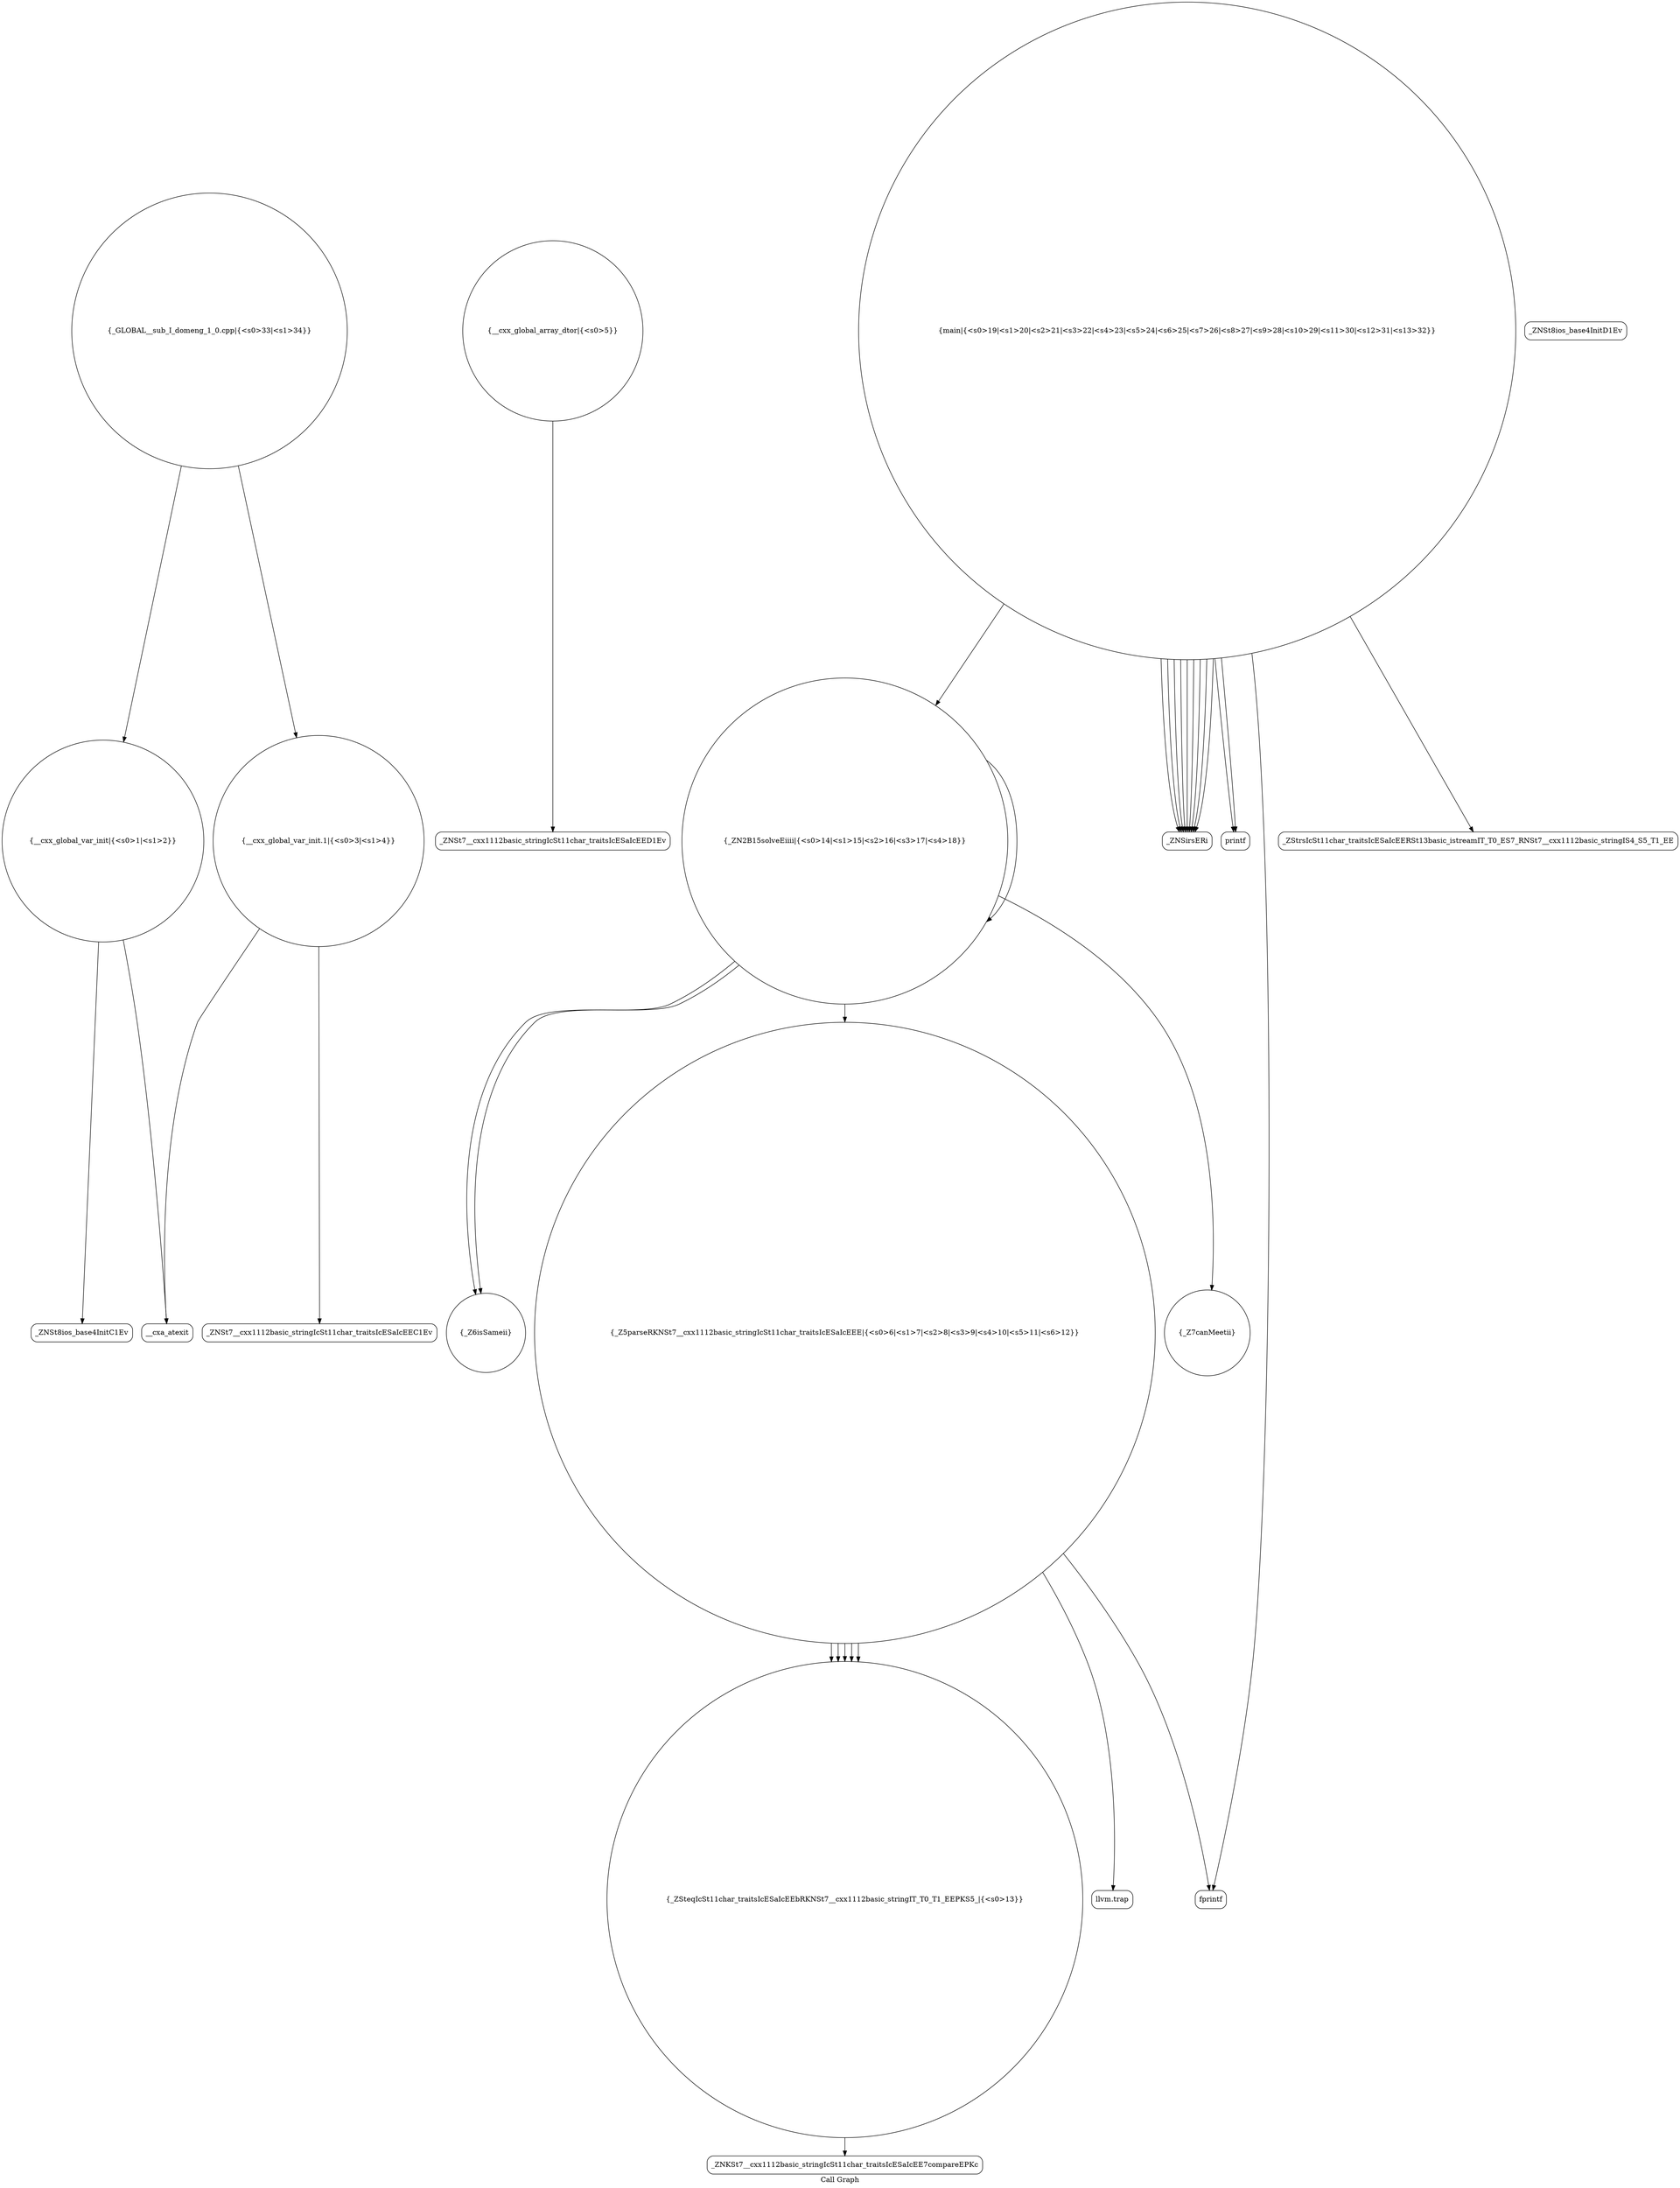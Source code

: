 digraph "Call Graph" {
	label="Call Graph";

	Node0x55dae3da1f10 [shape=record,shape=circle,label="{__cxx_global_var_init|{<s0>1|<s1>2}}"];
	Node0x55dae3da1f10:s0 -> Node0x55dae3da23a0[color=black];
	Node0x55dae3da1f10:s1 -> Node0x55dae3da24a0[color=black];
	Node0x55dae3da26a0 [shape=record,shape=Mrecord,label="{_ZNSt7__cxx1112basic_stringIcSt11char_traitsIcESaIcEED1Ev}"];
	Node0x55dae3da2a20 [shape=record,shape=circle,label="{_ZN2B15solveEiiii|{<s0>14|<s1>15|<s2>16|<s3>17|<s4>18}}"];
	Node0x55dae3da2a20:s0 -> Node0x55dae3da29a0[color=black];
	Node0x55dae3da2a20:s1 -> Node0x55dae3da29a0[color=black];
	Node0x55dae3da2a20:s2 -> Node0x55dae3da2720[color=black];
	Node0x55dae3da2a20:s3 -> Node0x55dae3da2920[color=black];
	Node0x55dae3da2a20:s4 -> Node0x55dae3da2a20[color=black];
	Node0x55dae3da2420 [shape=record,shape=Mrecord,label="{_ZNSt8ios_base4InitD1Ev}"];
	Node0x55dae3da27a0 [shape=record,shape=circle,label="{_ZSteqIcSt11char_traitsIcESaIcEEbRKNSt7__cxx1112basic_stringIT_T0_T1_EEPKS5_|{<s0>13}}"];
	Node0x55dae3da27a0:s0 -> Node0x55dae3da2ca0[color=black];
	Node0x55dae3da2b20 [shape=record,shape=Mrecord,label="{_ZNSirsERi}"];
	Node0x55dae3da2520 [shape=record,shape=circle,label="{__cxx_global_var_init.1|{<s0>3|<s1>4}}"];
	Node0x55dae3da2520:s0 -> Node0x55dae3da25a0[color=black];
	Node0x55dae3da2520:s1 -> Node0x55dae3da24a0[color=black];
	Node0x55dae3da28a0 [shape=record,shape=Mrecord,label="{llvm.trap}"];
	Node0x55dae3da2c20 [shape=record,shape=Mrecord,label="{printf}"];
	Node0x55dae3da2620 [shape=record,shape=circle,label="{__cxx_global_array_dtor|{<s0>5}}"];
	Node0x55dae3da2620:s0 -> Node0x55dae3da26a0[color=black];
	Node0x55dae3da29a0 [shape=record,shape=circle,label="{_Z6isSameii}"];
	Node0x55dae3da2d20 [shape=record,shape=circle,label="{_GLOBAL__sub_I_domeng_1_0.cpp|{<s0>33|<s1>34}}"];
	Node0x55dae3da2d20:s0 -> Node0x55dae3da1f10[color=black];
	Node0x55dae3da2d20:s1 -> Node0x55dae3da2520[color=black];
	Node0x55dae3da23a0 [shape=record,shape=Mrecord,label="{_ZNSt8ios_base4InitC1Ev}"];
	Node0x55dae3da2720 [shape=record,shape=circle,label="{_Z5parseRKNSt7__cxx1112basic_stringIcSt11char_traitsIcESaIcEEE|{<s0>6|<s1>7|<s2>8|<s3>9|<s4>10|<s5>11|<s6>12}}"];
	Node0x55dae3da2720:s0 -> Node0x55dae3da27a0[color=black];
	Node0x55dae3da2720:s1 -> Node0x55dae3da27a0[color=black];
	Node0x55dae3da2720:s2 -> Node0x55dae3da27a0[color=black];
	Node0x55dae3da2720:s3 -> Node0x55dae3da27a0[color=black];
	Node0x55dae3da2720:s4 -> Node0x55dae3da27a0[color=black];
	Node0x55dae3da2720:s5 -> Node0x55dae3da2820[color=black];
	Node0x55dae3da2720:s6 -> Node0x55dae3da28a0[color=black];
	Node0x55dae3da2aa0 [shape=record,shape=circle,label="{main|{<s0>19|<s1>20|<s2>21|<s3>22|<s4>23|<s5>24|<s6>25|<s7>26|<s8>27|<s9>28|<s10>29|<s11>30|<s12>31|<s13>32}}"];
	Node0x55dae3da2aa0:s0 -> Node0x55dae3da2b20[color=black];
	Node0x55dae3da2aa0:s1 -> Node0x55dae3da2b20[color=black];
	Node0x55dae3da2aa0:s2 -> Node0x55dae3da2b20[color=black];
	Node0x55dae3da2aa0:s3 -> Node0x55dae3da2b20[color=black];
	Node0x55dae3da2aa0:s4 -> Node0x55dae3da2b20[color=black];
	Node0x55dae3da2aa0:s5 -> Node0x55dae3da2ba0[color=black];
	Node0x55dae3da2aa0:s6 -> Node0x55dae3da2b20[color=black];
	Node0x55dae3da2aa0:s7 -> Node0x55dae3da2b20[color=black];
	Node0x55dae3da2aa0:s8 -> Node0x55dae3da2b20[color=black];
	Node0x55dae3da2aa0:s9 -> Node0x55dae3da2b20[color=black];
	Node0x55dae3da2aa0:s10 -> Node0x55dae3da2a20[color=black];
	Node0x55dae3da2aa0:s11 -> Node0x55dae3da2c20[color=black];
	Node0x55dae3da2aa0:s12 -> Node0x55dae3da2820[color=black];
	Node0x55dae3da2aa0:s13 -> Node0x55dae3da2c20[color=black];
	Node0x55dae3da24a0 [shape=record,shape=Mrecord,label="{__cxa_atexit}"];
	Node0x55dae3da2820 [shape=record,shape=Mrecord,label="{fprintf}"];
	Node0x55dae3da2ba0 [shape=record,shape=Mrecord,label="{_ZStrsIcSt11char_traitsIcESaIcEERSt13basic_istreamIT_T0_ES7_RNSt7__cxx1112basic_stringIS4_S5_T1_EE}"];
	Node0x55dae3da25a0 [shape=record,shape=Mrecord,label="{_ZNSt7__cxx1112basic_stringIcSt11char_traitsIcESaIcEEC1Ev}"];
	Node0x55dae3da2920 [shape=record,shape=circle,label="{_Z7canMeetii}"];
	Node0x55dae3da2ca0 [shape=record,shape=Mrecord,label="{_ZNKSt7__cxx1112basic_stringIcSt11char_traitsIcESaIcEE7compareEPKc}"];
}
